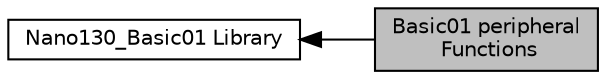 digraph "Basic01 peripheral Functions"
{
  edge [fontname="Helvetica",fontsize="10",labelfontname="Helvetica",labelfontsize="10"];
  node [fontname="Helvetica",fontsize="10",shape=box];
  rankdir=LR;
  Node1 [label="Basic01 peripheral\l Functions",height=0.2,width=0.4,color="black", fillcolor="grey75", style="filled", fontcolor="black",tooltip=" "];
  Node2 [label="Nano130_Basic01 Library",height=0.2,width=0.4,color="black", fillcolor="white", style="filled",URL="$dc/d19/group___nu_edu-_s_d_k-_nano130___basic01.html",tooltip=" "];
  Node2->Node1 [shape=plaintext, dir="back", style="solid"];
}
